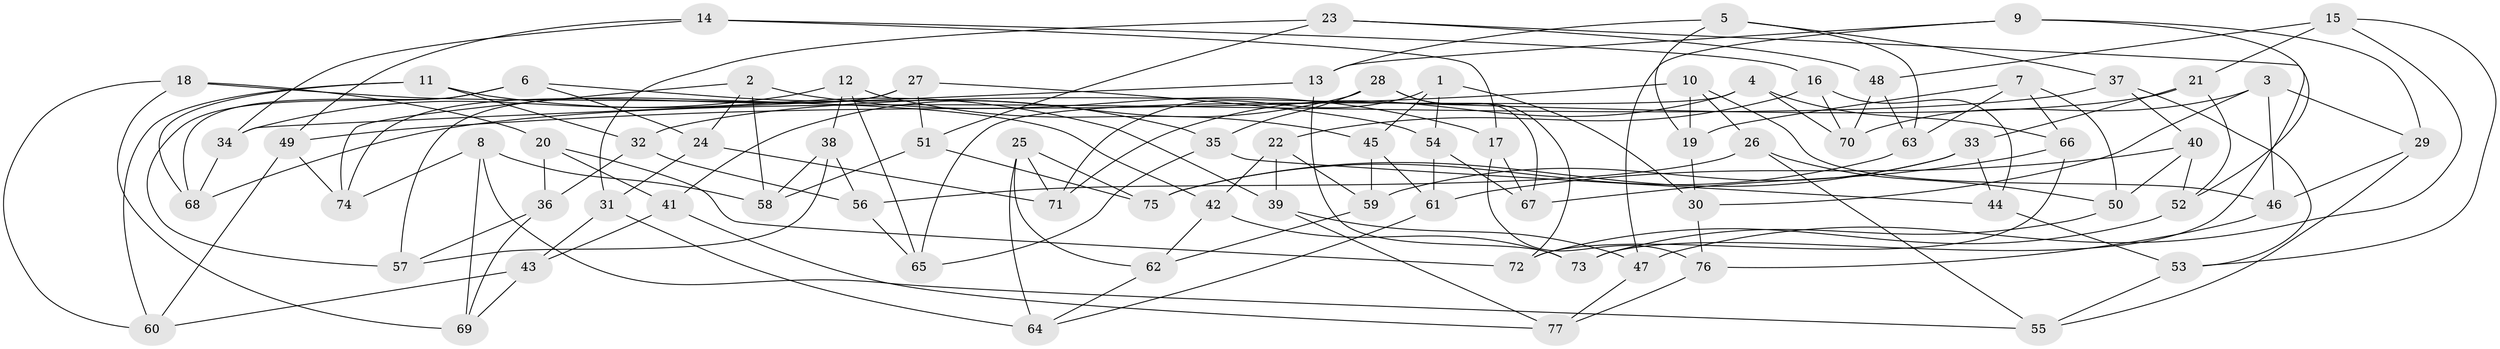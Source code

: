 // Generated by graph-tools (version 1.1) at 2025/11/02/27/25 16:11:43]
// undirected, 77 vertices, 154 edges
graph export_dot {
graph [start="1"]
  node [color=gray90,style=filled];
  1;
  2;
  3;
  4;
  5;
  6;
  7;
  8;
  9;
  10;
  11;
  12;
  13;
  14;
  15;
  16;
  17;
  18;
  19;
  20;
  21;
  22;
  23;
  24;
  25;
  26;
  27;
  28;
  29;
  30;
  31;
  32;
  33;
  34;
  35;
  36;
  37;
  38;
  39;
  40;
  41;
  42;
  43;
  44;
  45;
  46;
  47;
  48;
  49;
  50;
  51;
  52;
  53;
  54;
  55;
  56;
  57;
  58;
  59;
  60;
  61;
  62;
  63;
  64;
  65;
  66;
  67;
  68;
  69;
  70;
  71;
  72;
  73;
  74;
  75;
  76;
  77;
  1 -- 30;
  1 -- 54;
  1 -- 45;
  1 -- 71;
  2 -- 74;
  2 -- 24;
  2 -- 17;
  2 -- 58;
  3 -- 70;
  3 -- 29;
  3 -- 30;
  3 -- 46;
  4 -- 70;
  4 -- 71;
  4 -- 65;
  4 -- 66;
  5 -- 19;
  5 -- 37;
  5 -- 13;
  5 -- 63;
  6 -- 57;
  6 -- 35;
  6 -- 24;
  6 -- 68;
  7 -- 63;
  7 -- 19;
  7 -- 50;
  7 -- 66;
  8 -- 69;
  8 -- 58;
  8 -- 55;
  8 -- 74;
  9 -- 13;
  9 -- 47;
  9 -- 52;
  9 -- 29;
  10 -- 46;
  10 -- 49;
  10 -- 26;
  10 -- 19;
  11 -- 60;
  11 -- 68;
  11 -- 39;
  11 -- 32;
  12 -- 45;
  12 -- 38;
  12 -- 65;
  12 -- 34;
  13 -- 34;
  13 -- 73;
  14 -- 49;
  14 -- 17;
  14 -- 34;
  14 -- 16;
  15 -- 21;
  15 -- 53;
  15 -- 48;
  15 -- 47;
  16 -- 44;
  16 -- 70;
  16 -- 22;
  17 -- 76;
  17 -- 67;
  18 -- 60;
  18 -- 69;
  18 -- 20;
  18 -- 42;
  19 -- 30;
  20 -- 36;
  20 -- 41;
  20 -- 72;
  21 -- 52;
  21 -- 33;
  21 -- 32;
  22 -- 59;
  22 -- 39;
  22 -- 42;
  23 -- 51;
  23 -- 48;
  23 -- 73;
  23 -- 31;
  24 -- 71;
  24 -- 31;
  25 -- 64;
  25 -- 62;
  25 -- 75;
  25 -- 71;
  26 -- 50;
  26 -- 56;
  26 -- 55;
  27 -- 51;
  27 -- 54;
  27 -- 57;
  27 -- 74;
  28 -- 35;
  28 -- 72;
  28 -- 67;
  28 -- 41;
  29 -- 46;
  29 -- 55;
  30 -- 76;
  31 -- 43;
  31 -- 64;
  32 -- 56;
  32 -- 36;
  33 -- 44;
  33 -- 59;
  33 -- 75;
  34 -- 68;
  35 -- 65;
  35 -- 44;
  36 -- 57;
  36 -- 69;
  37 -- 40;
  37 -- 68;
  37 -- 53;
  38 -- 57;
  38 -- 58;
  38 -- 56;
  39 -- 47;
  39 -- 77;
  40 -- 61;
  40 -- 50;
  40 -- 52;
  41 -- 43;
  41 -- 77;
  42 -- 62;
  42 -- 73;
  43 -- 60;
  43 -- 69;
  44 -- 53;
  45 -- 59;
  45 -- 61;
  46 -- 76;
  47 -- 77;
  48 -- 63;
  48 -- 70;
  49 -- 60;
  49 -- 74;
  50 -- 73;
  51 -- 75;
  51 -- 58;
  52 -- 72;
  53 -- 55;
  54 -- 61;
  54 -- 67;
  56 -- 65;
  59 -- 62;
  61 -- 64;
  62 -- 64;
  63 -- 75;
  66 -- 67;
  66 -- 72;
  76 -- 77;
}
